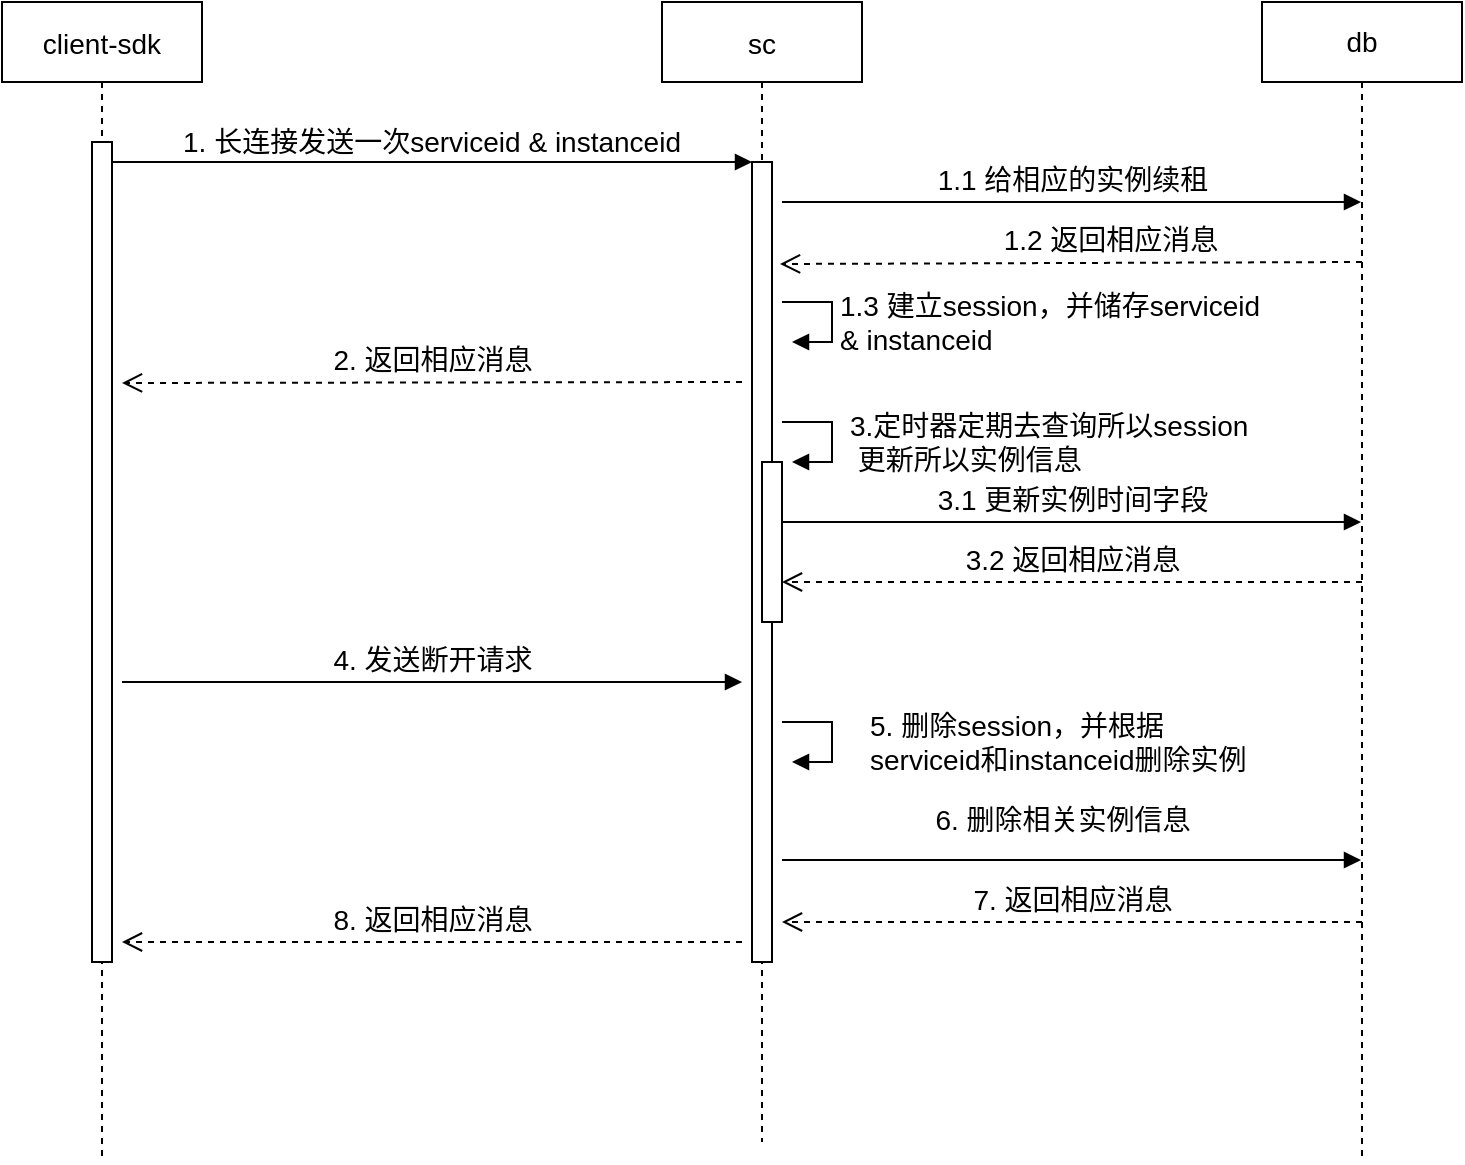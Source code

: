 <mxfile version="14.2.7" type="github">
  <diagram id="kgpKYQtTHZ0yAKxKKP6v" name="Page-1">
    <mxGraphModel dx="1082" dy="677" grid="1" gridSize="10" guides="1" tooltips="1" connect="1" arrows="1" fold="1" page="1" pageScale="1" pageWidth="850" pageHeight="1100" math="0" shadow="0">
      <root>
        <mxCell id="0" />
        <mxCell id="1" parent="0" />
        <mxCell id="3nuBFxr9cyL0pnOWT2aG-1" value="client-sdk" style="shape=umlLifeline;perimeter=lifelinePerimeter;container=1;collapsible=0;recursiveResize=0;rounded=0;shadow=0;strokeWidth=1;fontSize=14;" parent="1" vertex="1">
          <mxGeometry x="20" y="120" width="100" height="580" as="geometry" />
        </mxCell>
        <mxCell id="3nuBFxr9cyL0pnOWT2aG-2" value="" style="points=[];perimeter=orthogonalPerimeter;rounded=0;shadow=0;strokeWidth=1;" parent="3nuBFxr9cyL0pnOWT2aG-1" vertex="1">
          <mxGeometry x="45" y="70" width="10" height="410" as="geometry" />
        </mxCell>
        <mxCell id="7vAC2Yfg55R_S_MuXKiR-18" value="4. 发送断开请求" style="html=1;verticalAlign=bottom;endArrow=block;fontSize=14;" edge="1" parent="3nuBFxr9cyL0pnOWT2aG-1">
          <mxGeometry width="80" relative="1" as="geometry">
            <mxPoint x="60" y="340" as="sourcePoint" />
            <mxPoint x="370" y="340" as="targetPoint" />
          </mxGeometry>
        </mxCell>
        <mxCell id="3nuBFxr9cyL0pnOWT2aG-5" value="sc" style="shape=umlLifeline;perimeter=lifelinePerimeter;container=1;collapsible=0;recursiveResize=0;rounded=0;shadow=0;strokeWidth=1;fontSize=14;" parent="1" vertex="1">
          <mxGeometry x="350" y="120" width="100" height="570" as="geometry" />
        </mxCell>
        <mxCell id="3nuBFxr9cyL0pnOWT2aG-6" value="" style="points=[];perimeter=orthogonalPerimeter;rounded=0;shadow=0;strokeWidth=1;" parent="3nuBFxr9cyL0pnOWT2aG-5" vertex="1">
          <mxGeometry x="45" y="80" width="10" height="400" as="geometry" />
        </mxCell>
        <mxCell id="7vAC2Yfg55R_S_MuXKiR-6" value="1.1 给相应的实例续租" style="html=1;verticalAlign=bottom;endArrow=block;fontSize=14;" edge="1" parent="3nuBFxr9cyL0pnOWT2aG-5" target="7vAC2Yfg55R_S_MuXKiR-1">
          <mxGeometry width="80" relative="1" as="geometry">
            <mxPoint x="60" y="100" as="sourcePoint" />
            <mxPoint x="140" y="100" as="targetPoint" />
          </mxGeometry>
        </mxCell>
        <mxCell id="3nuBFxr9cyL0pnOWT2aG-8" value="1. 长连接发送一次serviceid &amp; instanceid" style="verticalAlign=bottom;endArrow=block;entryX=0;entryY=0;shadow=0;strokeWidth=1;fontSize=14;" parent="1" source="3nuBFxr9cyL0pnOWT2aG-2" target="3nuBFxr9cyL0pnOWT2aG-6" edge="1">
          <mxGeometry relative="1" as="geometry">
            <mxPoint x="175" y="200" as="sourcePoint" />
          </mxGeometry>
        </mxCell>
        <mxCell id="7vAC2Yfg55R_S_MuXKiR-1" value="&lt;font style=&quot;font-size: 14px&quot;&gt;db&lt;/font&gt;" style="shape=umlLifeline;perimeter=lifelinePerimeter;whiteSpace=wrap;html=1;container=1;collapsible=0;recursiveResize=0;outlineConnect=0;" vertex="1" parent="1">
          <mxGeometry x="650" y="120" width="100" height="580" as="geometry" />
        </mxCell>
        <mxCell id="7vAC2Yfg55R_S_MuXKiR-2" value="2. 返回相应消息" style="html=1;verticalAlign=bottom;endArrow=open;dashed=1;endSize=8;fontSize=14;" edge="1" parent="1">
          <mxGeometry relative="1" as="geometry">
            <mxPoint x="390" y="310" as="sourcePoint" />
            <mxPoint x="80" y="310.5" as="targetPoint" />
          </mxGeometry>
        </mxCell>
        <mxCell id="7vAC2Yfg55R_S_MuXKiR-3" value="" style="html=1;points=[];perimeter=orthogonalPerimeter;fontSize=14;" vertex="1" parent="1">
          <mxGeometry x="400" y="350" width="10" height="80" as="geometry" />
        </mxCell>
        <mxCell id="7vAC2Yfg55R_S_MuXKiR-7" value="1.2 返回相应消息" style="html=1;verticalAlign=bottom;endArrow=open;dashed=1;endSize=8;fontSize=14;" edge="1" parent="1">
          <mxGeometry x="-0.135" relative="1" as="geometry">
            <mxPoint x="700" y="250" as="sourcePoint" />
            <mxPoint x="409" y="251" as="targetPoint" />
            <mxPoint as="offset" />
          </mxGeometry>
        </mxCell>
        <mxCell id="7vAC2Yfg55R_S_MuXKiR-10" value="1.3 建立session，并储存serviceid&amp;nbsp;&lt;br&gt;&amp;amp; instanceid" style="edgeStyle=orthogonalEdgeStyle;html=1;align=left;spacingLeft=2;endArrow=block;rounded=0;entryX=1;entryY=0;fontSize=14;" edge="1" parent="1">
          <mxGeometry x="0.077" relative="1" as="geometry">
            <mxPoint x="410" y="270" as="sourcePoint" />
            <Array as="points">
              <mxPoint x="435" y="270" />
            </Array>
            <mxPoint x="415" y="290" as="targetPoint" />
            <mxPoint as="offset" />
          </mxGeometry>
        </mxCell>
        <mxCell id="7vAC2Yfg55R_S_MuXKiR-15" value="3.定时器定期去查询所以session&lt;br&gt;&amp;nbsp;更新所以实例信息" style="edgeStyle=orthogonalEdgeStyle;html=1;align=left;spacingLeft=2;endArrow=block;rounded=0;entryX=1;entryY=0;fontSize=14;" edge="1" parent="1">
          <mxGeometry x="0.077" y="5" relative="1" as="geometry">
            <mxPoint x="410" y="330" as="sourcePoint" />
            <Array as="points">
              <mxPoint x="435" y="330" />
            </Array>
            <mxPoint x="415" y="350" as="targetPoint" />
            <mxPoint as="offset" />
          </mxGeometry>
        </mxCell>
        <mxCell id="7vAC2Yfg55R_S_MuXKiR-16" value="3.1 更新实例时间字段" style="html=1;verticalAlign=bottom;endArrow=block;fontSize=14;" edge="1" parent="1" target="7vAC2Yfg55R_S_MuXKiR-1">
          <mxGeometry width="80" relative="1" as="geometry">
            <mxPoint x="410" y="380" as="sourcePoint" />
            <mxPoint x="490" y="380" as="targetPoint" />
          </mxGeometry>
        </mxCell>
        <mxCell id="7vAC2Yfg55R_S_MuXKiR-17" value="3.2 返回相应消息" style="html=1;verticalAlign=bottom;endArrow=open;dashed=1;endSize=8;fontSize=14;" edge="1" parent="1">
          <mxGeometry relative="1" as="geometry">
            <mxPoint x="700" y="410" as="sourcePoint" />
            <mxPoint x="410" y="410" as="targetPoint" />
          </mxGeometry>
        </mxCell>
        <mxCell id="7vAC2Yfg55R_S_MuXKiR-19" value="6. 删除相关实例信息" style="html=1;verticalAlign=bottom;endArrow=block;fontSize=14;" edge="1" parent="1" target="7vAC2Yfg55R_S_MuXKiR-1">
          <mxGeometry x="-0.033" y="9" width="80" relative="1" as="geometry">
            <mxPoint x="410" y="549" as="sourcePoint" />
            <mxPoint x="680" y="549" as="targetPoint" />
            <mxPoint as="offset" />
          </mxGeometry>
        </mxCell>
        <mxCell id="7vAC2Yfg55R_S_MuXKiR-20" value="5. 删除session，并根据&lt;br&gt;serviceid和instanceid删除实例" style="edgeStyle=orthogonalEdgeStyle;html=1;align=left;spacingLeft=2;endArrow=block;rounded=0;entryX=1;entryY=0;fontSize=14;" edge="1" parent="1">
          <mxGeometry x="0.077" y="15" relative="1" as="geometry">
            <mxPoint x="410" y="480" as="sourcePoint" />
            <Array as="points">
              <mxPoint x="435" y="480" />
            </Array>
            <mxPoint x="415" y="500" as="targetPoint" />
            <mxPoint as="offset" />
          </mxGeometry>
        </mxCell>
        <mxCell id="7vAC2Yfg55R_S_MuXKiR-21" value="7. 返回相应消息" style="html=1;verticalAlign=bottom;endArrow=open;dashed=1;endSize=8;fontSize=14;" edge="1" parent="1">
          <mxGeometry relative="1" as="geometry">
            <mxPoint x="700" y="580" as="sourcePoint" />
            <mxPoint x="410" y="580" as="targetPoint" />
          </mxGeometry>
        </mxCell>
        <mxCell id="7vAC2Yfg55R_S_MuXKiR-22" value="8. 返回相应消息" style="html=1;verticalAlign=bottom;endArrow=open;dashed=1;endSize=8;fontSize=14;" edge="1" parent="1">
          <mxGeometry relative="1" as="geometry">
            <mxPoint x="390" y="590" as="sourcePoint" />
            <mxPoint x="80" y="590" as="targetPoint" />
          </mxGeometry>
        </mxCell>
      </root>
    </mxGraphModel>
  </diagram>
</mxfile>
